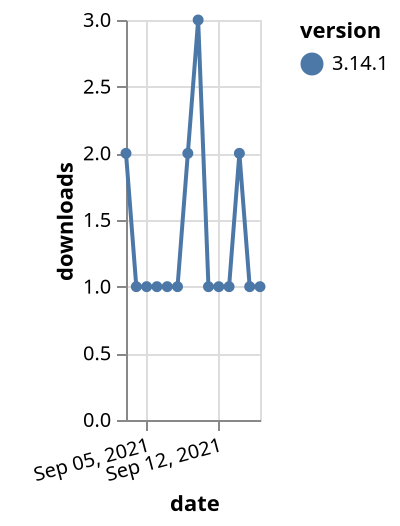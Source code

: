 {"$schema": "https://vega.github.io/schema/vega-lite/v5.json", "description": "A simple bar chart with embedded data.", "data": {"values": [{"date": "2021-09-03", "total": 551, "delta": 2, "version": "3.14.1"}, {"date": "2021-09-04", "total": 552, "delta": 1, "version": "3.14.1"}, {"date": "2021-09-05", "total": 553, "delta": 1, "version": "3.14.1"}, {"date": "2021-09-06", "total": 554, "delta": 1, "version": "3.14.1"}, {"date": "2021-09-07", "total": 555, "delta": 1, "version": "3.14.1"}, {"date": "2021-09-08", "total": 556, "delta": 1, "version": "3.14.1"}, {"date": "2021-09-09", "total": 558, "delta": 2, "version": "3.14.1"}, {"date": "2021-09-10", "total": 561, "delta": 3, "version": "3.14.1"}, {"date": "2021-09-11", "total": 562, "delta": 1, "version": "3.14.1"}, {"date": "2021-09-12", "total": 563, "delta": 1, "version": "3.14.1"}, {"date": "2021-09-13", "total": 564, "delta": 1, "version": "3.14.1"}, {"date": "2021-09-14", "total": 566, "delta": 2, "version": "3.14.1"}, {"date": "2021-09-15", "total": 567, "delta": 1, "version": "3.14.1"}, {"date": "2021-09-16", "total": 568, "delta": 1, "version": "3.14.1"}]}, "width": "container", "mark": {"type": "line", "point": {"filled": true}}, "encoding": {"x": {"field": "date", "type": "temporal", "timeUnit": "yearmonthdate", "title": "date", "axis": {"labelAngle": -15}}, "y": {"field": "delta", "type": "quantitative", "title": "downloads"}, "color": {"field": "version", "type": "nominal"}, "tooltip": {"field": "delta"}}}